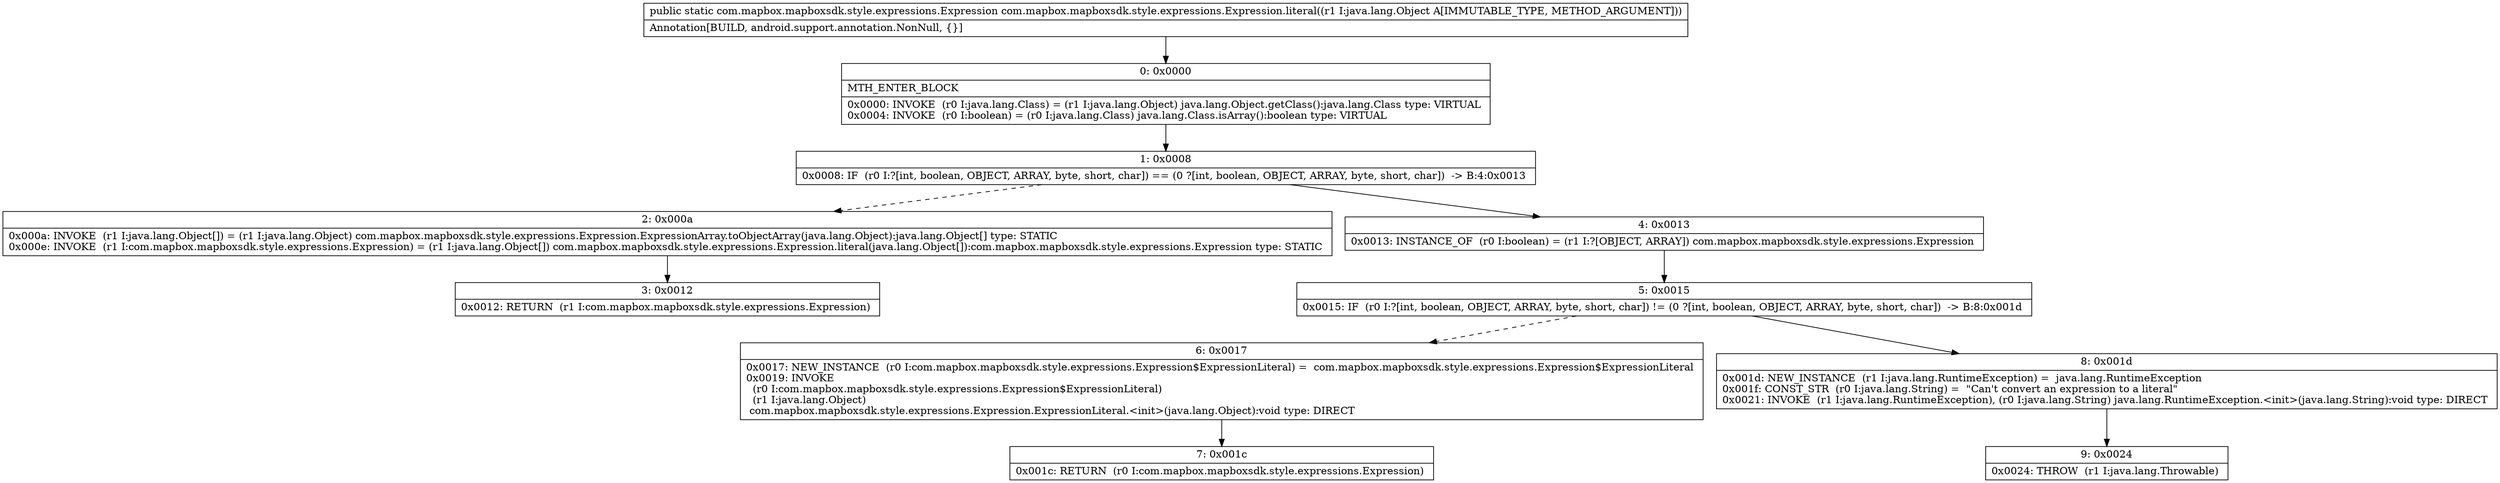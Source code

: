 digraph "CFG forcom.mapbox.mapboxsdk.style.expressions.Expression.literal(Ljava\/lang\/Object;)Lcom\/mapbox\/mapboxsdk\/style\/expressions\/Expression;" {
Node_0 [shape=record,label="{0\:\ 0x0000|MTH_ENTER_BLOCK\l|0x0000: INVOKE  (r0 I:java.lang.Class) = (r1 I:java.lang.Object) java.lang.Object.getClass():java.lang.Class type: VIRTUAL \l0x0004: INVOKE  (r0 I:boolean) = (r0 I:java.lang.Class) java.lang.Class.isArray():boolean type: VIRTUAL \l}"];
Node_1 [shape=record,label="{1\:\ 0x0008|0x0008: IF  (r0 I:?[int, boolean, OBJECT, ARRAY, byte, short, char]) == (0 ?[int, boolean, OBJECT, ARRAY, byte, short, char])  \-\> B:4:0x0013 \l}"];
Node_2 [shape=record,label="{2\:\ 0x000a|0x000a: INVOKE  (r1 I:java.lang.Object[]) = (r1 I:java.lang.Object) com.mapbox.mapboxsdk.style.expressions.Expression.ExpressionArray.toObjectArray(java.lang.Object):java.lang.Object[] type: STATIC \l0x000e: INVOKE  (r1 I:com.mapbox.mapboxsdk.style.expressions.Expression) = (r1 I:java.lang.Object[]) com.mapbox.mapboxsdk.style.expressions.Expression.literal(java.lang.Object[]):com.mapbox.mapboxsdk.style.expressions.Expression type: STATIC \l}"];
Node_3 [shape=record,label="{3\:\ 0x0012|0x0012: RETURN  (r1 I:com.mapbox.mapboxsdk.style.expressions.Expression) \l}"];
Node_4 [shape=record,label="{4\:\ 0x0013|0x0013: INSTANCE_OF  (r0 I:boolean) = (r1 I:?[OBJECT, ARRAY]) com.mapbox.mapboxsdk.style.expressions.Expression \l}"];
Node_5 [shape=record,label="{5\:\ 0x0015|0x0015: IF  (r0 I:?[int, boolean, OBJECT, ARRAY, byte, short, char]) != (0 ?[int, boolean, OBJECT, ARRAY, byte, short, char])  \-\> B:8:0x001d \l}"];
Node_6 [shape=record,label="{6\:\ 0x0017|0x0017: NEW_INSTANCE  (r0 I:com.mapbox.mapboxsdk.style.expressions.Expression$ExpressionLiteral) =  com.mapbox.mapboxsdk.style.expressions.Expression$ExpressionLiteral \l0x0019: INVOKE  \l  (r0 I:com.mapbox.mapboxsdk.style.expressions.Expression$ExpressionLiteral)\l  (r1 I:java.lang.Object)\l com.mapbox.mapboxsdk.style.expressions.Expression.ExpressionLiteral.\<init\>(java.lang.Object):void type: DIRECT \l}"];
Node_7 [shape=record,label="{7\:\ 0x001c|0x001c: RETURN  (r0 I:com.mapbox.mapboxsdk.style.expressions.Expression) \l}"];
Node_8 [shape=record,label="{8\:\ 0x001d|0x001d: NEW_INSTANCE  (r1 I:java.lang.RuntimeException) =  java.lang.RuntimeException \l0x001f: CONST_STR  (r0 I:java.lang.String) =  \"Can't convert an expression to a literal\" \l0x0021: INVOKE  (r1 I:java.lang.RuntimeException), (r0 I:java.lang.String) java.lang.RuntimeException.\<init\>(java.lang.String):void type: DIRECT \l}"];
Node_9 [shape=record,label="{9\:\ 0x0024|0x0024: THROW  (r1 I:java.lang.Throwable) \l}"];
MethodNode[shape=record,label="{public static com.mapbox.mapboxsdk.style.expressions.Expression com.mapbox.mapboxsdk.style.expressions.Expression.literal((r1 I:java.lang.Object A[IMMUTABLE_TYPE, METHOD_ARGUMENT]))  | Annotation[BUILD, android.support.annotation.NonNull, \{\}]\l}"];
MethodNode -> Node_0;
Node_0 -> Node_1;
Node_1 -> Node_2[style=dashed];
Node_1 -> Node_4;
Node_2 -> Node_3;
Node_4 -> Node_5;
Node_5 -> Node_6[style=dashed];
Node_5 -> Node_8;
Node_6 -> Node_7;
Node_8 -> Node_9;
}

